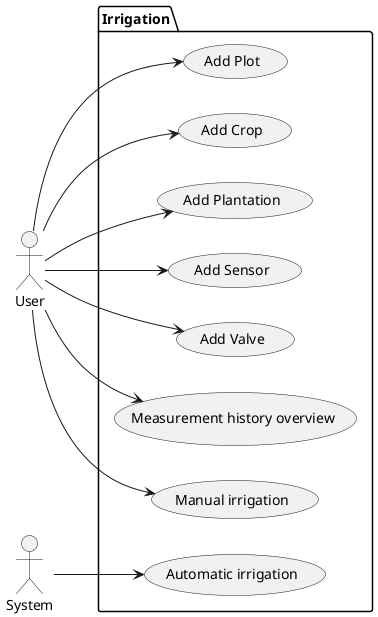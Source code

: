 @startuml

left to right direction

actor User
actor System

package "Irrigation" {
  User --> (Add Plot)
  User --> (Add Crop)
  User --> (Add Plantation)
  User --> (Add Sensor)
  User --> (Add Valve)
  User --> (Measurement history overview)
  User --> (Manual irrigation)
  System --> (Automatic irrigation)
}

@enduml